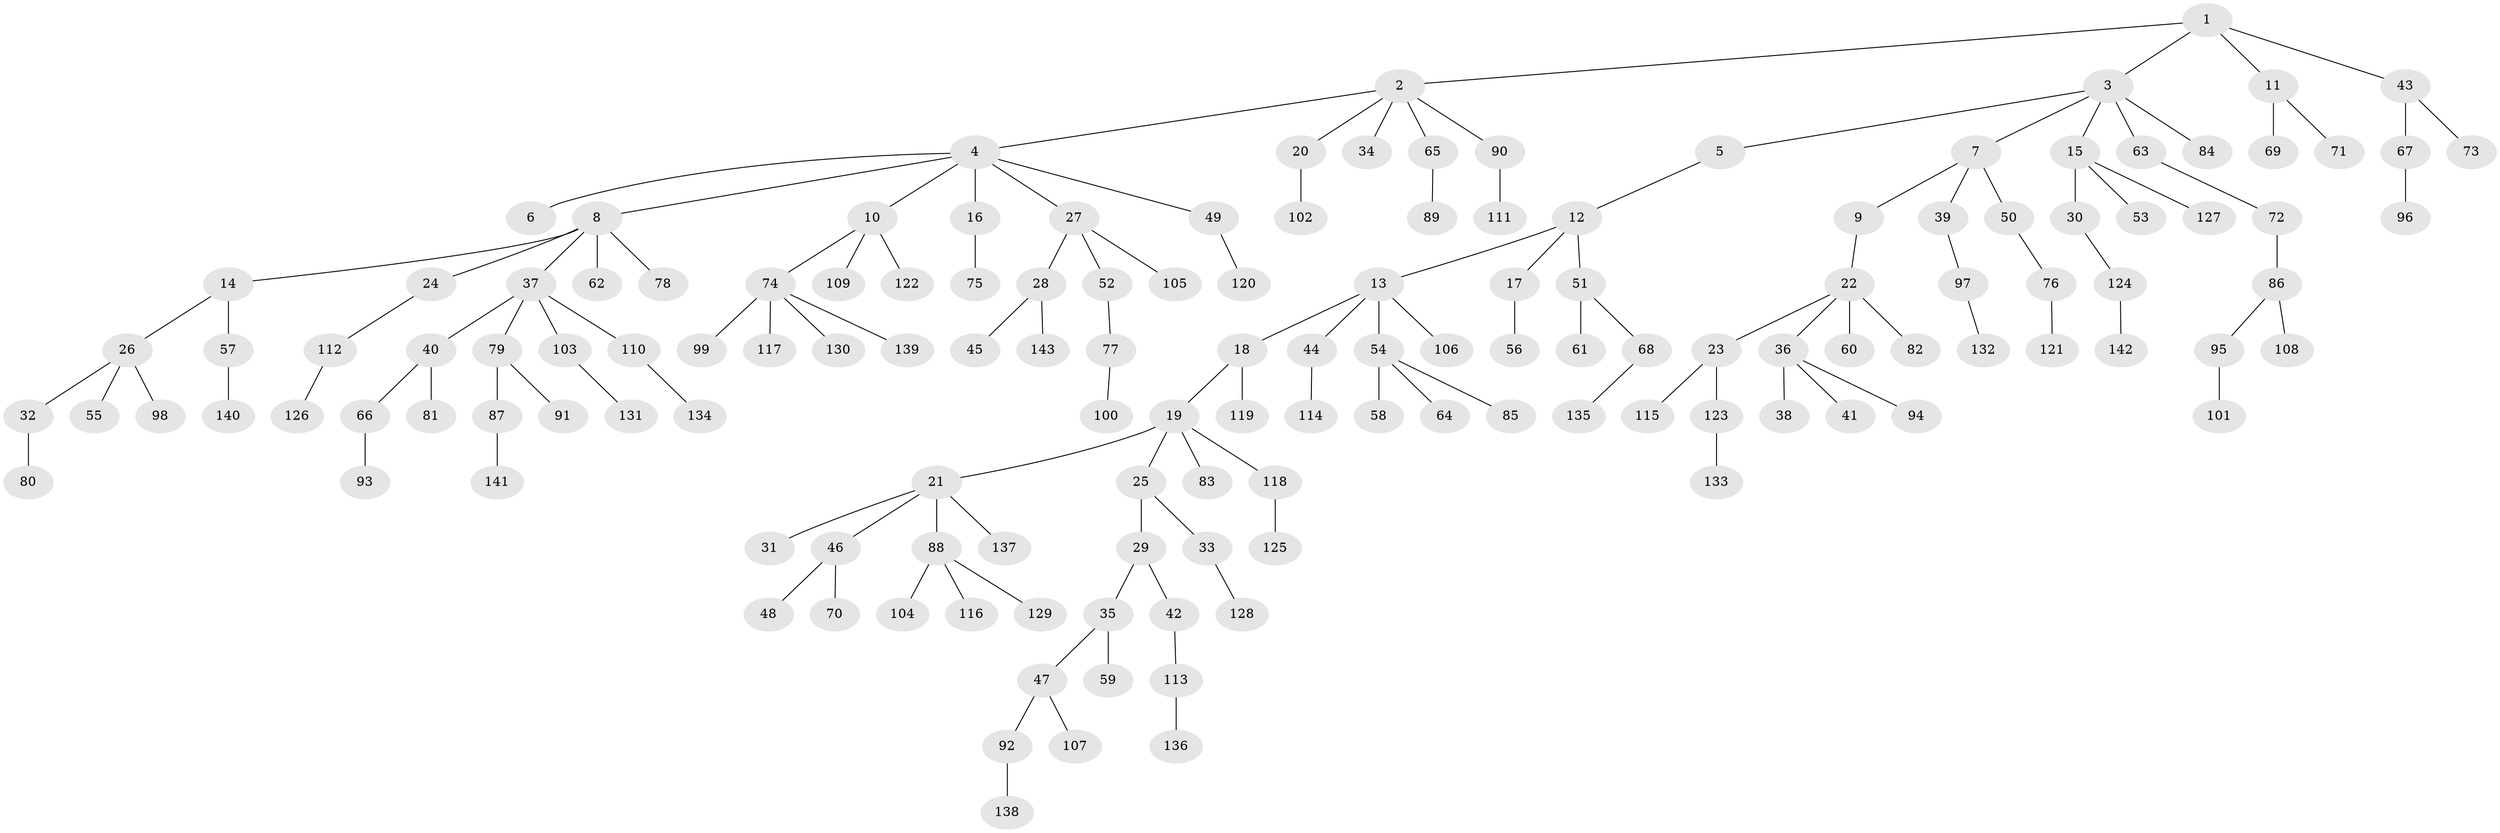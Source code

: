 // coarse degree distribution, {8: 0.010869565217391304, 5: 0.021739130434782608, 6: 0.010869565217391304, 2: 0.20652173913043478, 4: 0.07608695652173914, 7: 0.010869565217391304, 3: 0.13043478260869565, 1: 0.532608695652174}
// Generated by graph-tools (version 1.1) at 2025/42/03/06/25 10:42:03]
// undirected, 143 vertices, 142 edges
graph export_dot {
graph [start="1"]
  node [color=gray90,style=filled];
  1;
  2;
  3;
  4;
  5;
  6;
  7;
  8;
  9;
  10;
  11;
  12;
  13;
  14;
  15;
  16;
  17;
  18;
  19;
  20;
  21;
  22;
  23;
  24;
  25;
  26;
  27;
  28;
  29;
  30;
  31;
  32;
  33;
  34;
  35;
  36;
  37;
  38;
  39;
  40;
  41;
  42;
  43;
  44;
  45;
  46;
  47;
  48;
  49;
  50;
  51;
  52;
  53;
  54;
  55;
  56;
  57;
  58;
  59;
  60;
  61;
  62;
  63;
  64;
  65;
  66;
  67;
  68;
  69;
  70;
  71;
  72;
  73;
  74;
  75;
  76;
  77;
  78;
  79;
  80;
  81;
  82;
  83;
  84;
  85;
  86;
  87;
  88;
  89;
  90;
  91;
  92;
  93;
  94;
  95;
  96;
  97;
  98;
  99;
  100;
  101;
  102;
  103;
  104;
  105;
  106;
  107;
  108;
  109;
  110;
  111;
  112;
  113;
  114;
  115;
  116;
  117;
  118;
  119;
  120;
  121;
  122;
  123;
  124;
  125;
  126;
  127;
  128;
  129;
  130;
  131;
  132;
  133;
  134;
  135;
  136;
  137;
  138;
  139;
  140;
  141;
  142;
  143;
  1 -- 2;
  1 -- 3;
  1 -- 11;
  1 -- 43;
  2 -- 4;
  2 -- 20;
  2 -- 34;
  2 -- 65;
  2 -- 90;
  3 -- 5;
  3 -- 7;
  3 -- 15;
  3 -- 63;
  3 -- 84;
  4 -- 6;
  4 -- 8;
  4 -- 10;
  4 -- 16;
  4 -- 27;
  4 -- 49;
  5 -- 12;
  7 -- 9;
  7 -- 39;
  7 -- 50;
  8 -- 14;
  8 -- 24;
  8 -- 37;
  8 -- 62;
  8 -- 78;
  9 -- 22;
  10 -- 74;
  10 -- 109;
  10 -- 122;
  11 -- 69;
  11 -- 71;
  12 -- 13;
  12 -- 17;
  12 -- 51;
  13 -- 18;
  13 -- 44;
  13 -- 54;
  13 -- 106;
  14 -- 26;
  14 -- 57;
  15 -- 30;
  15 -- 53;
  15 -- 127;
  16 -- 75;
  17 -- 56;
  18 -- 19;
  18 -- 119;
  19 -- 21;
  19 -- 25;
  19 -- 83;
  19 -- 118;
  20 -- 102;
  21 -- 31;
  21 -- 46;
  21 -- 88;
  21 -- 137;
  22 -- 23;
  22 -- 36;
  22 -- 60;
  22 -- 82;
  23 -- 115;
  23 -- 123;
  24 -- 112;
  25 -- 29;
  25 -- 33;
  26 -- 32;
  26 -- 55;
  26 -- 98;
  27 -- 28;
  27 -- 52;
  27 -- 105;
  28 -- 45;
  28 -- 143;
  29 -- 35;
  29 -- 42;
  30 -- 124;
  32 -- 80;
  33 -- 128;
  35 -- 47;
  35 -- 59;
  36 -- 38;
  36 -- 41;
  36 -- 94;
  37 -- 40;
  37 -- 79;
  37 -- 103;
  37 -- 110;
  39 -- 97;
  40 -- 66;
  40 -- 81;
  42 -- 113;
  43 -- 67;
  43 -- 73;
  44 -- 114;
  46 -- 48;
  46 -- 70;
  47 -- 92;
  47 -- 107;
  49 -- 120;
  50 -- 76;
  51 -- 61;
  51 -- 68;
  52 -- 77;
  54 -- 58;
  54 -- 64;
  54 -- 85;
  57 -- 140;
  63 -- 72;
  65 -- 89;
  66 -- 93;
  67 -- 96;
  68 -- 135;
  72 -- 86;
  74 -- 99;
  74 -- 117;
  74 -- 130;
  74 -- 139;
  76 -- 121;
  77 -- 100;
  79 -- 87;
  79 -- 91;
  86 -- 95;
  86 -- 108;
  87 -- 141;
  88 -- 104;
  88 -- 116;
  88 -- 129;
  90 -- 111;
  92 -- 138;
  95 -- 101;
  97 -- 132;
  103 -- 131;
  110 -- 134;
  112 -- 126;
  113 -- 136;
  118 -- 125;
  123 -- 133;
  124 -- 142;
}

